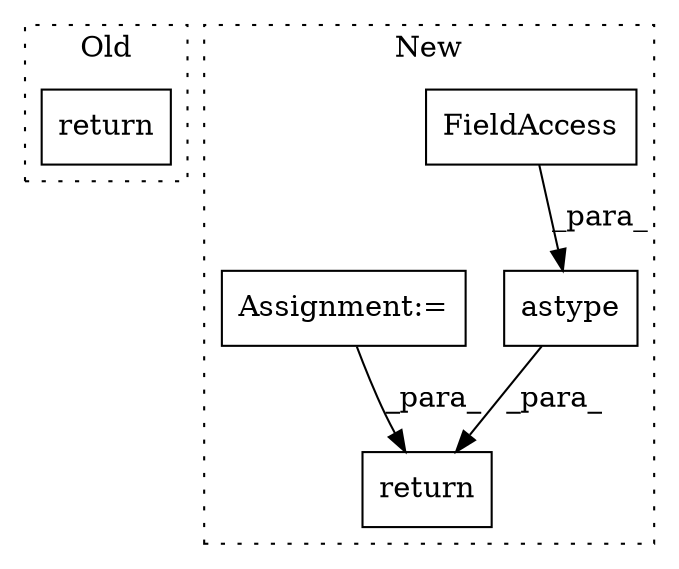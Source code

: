 digraph G {
subgraph cluster0 {
1 [label="return" a="41" s="2737" l="12" shape="box"];
label = "Old";
style="dotted";
}
subgraph cluster1 {
2 [label="astype" a="32" s="2962,2980" l="7,1" shape="box"];
3 [label="return" a="41" s="2987" l="12" shape="box"];
4 [label="FieldAccess" a="22" s="2969" l="11" shape="box"];
5 [label="Assignment:=" a="7" s="2570" l="1" shape="box"];
label = "New";
style="dotted";
}
2 -> 3 [label="_para_"];
4 -> 2 [label="_para_"];
5 -> 3 [label="_para_"];
}